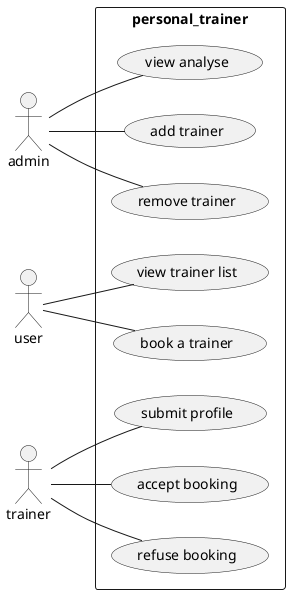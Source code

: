 @startuml personal_trainer
left to right direction

actor admin
actor user
actor trainer

rectangle personal_trainer{
usecase "view analyse" as UC1
usecase "add trainer" as UC2
usecase "remove trainer" as UC3
usecase "view trainer list" as UC4
usecase "book a trainer" as UC5
usecase "submit profile" as UC6
usecase "accept booking" as UC7
usecase "refuse booking" as UC8
}

admin -- UC1
admin -- UC2
admin -- UC3
user -- UC4
user -- UC5
trainer -- UC6
trainer -- UC7
trainer -- UC8

@enduml
